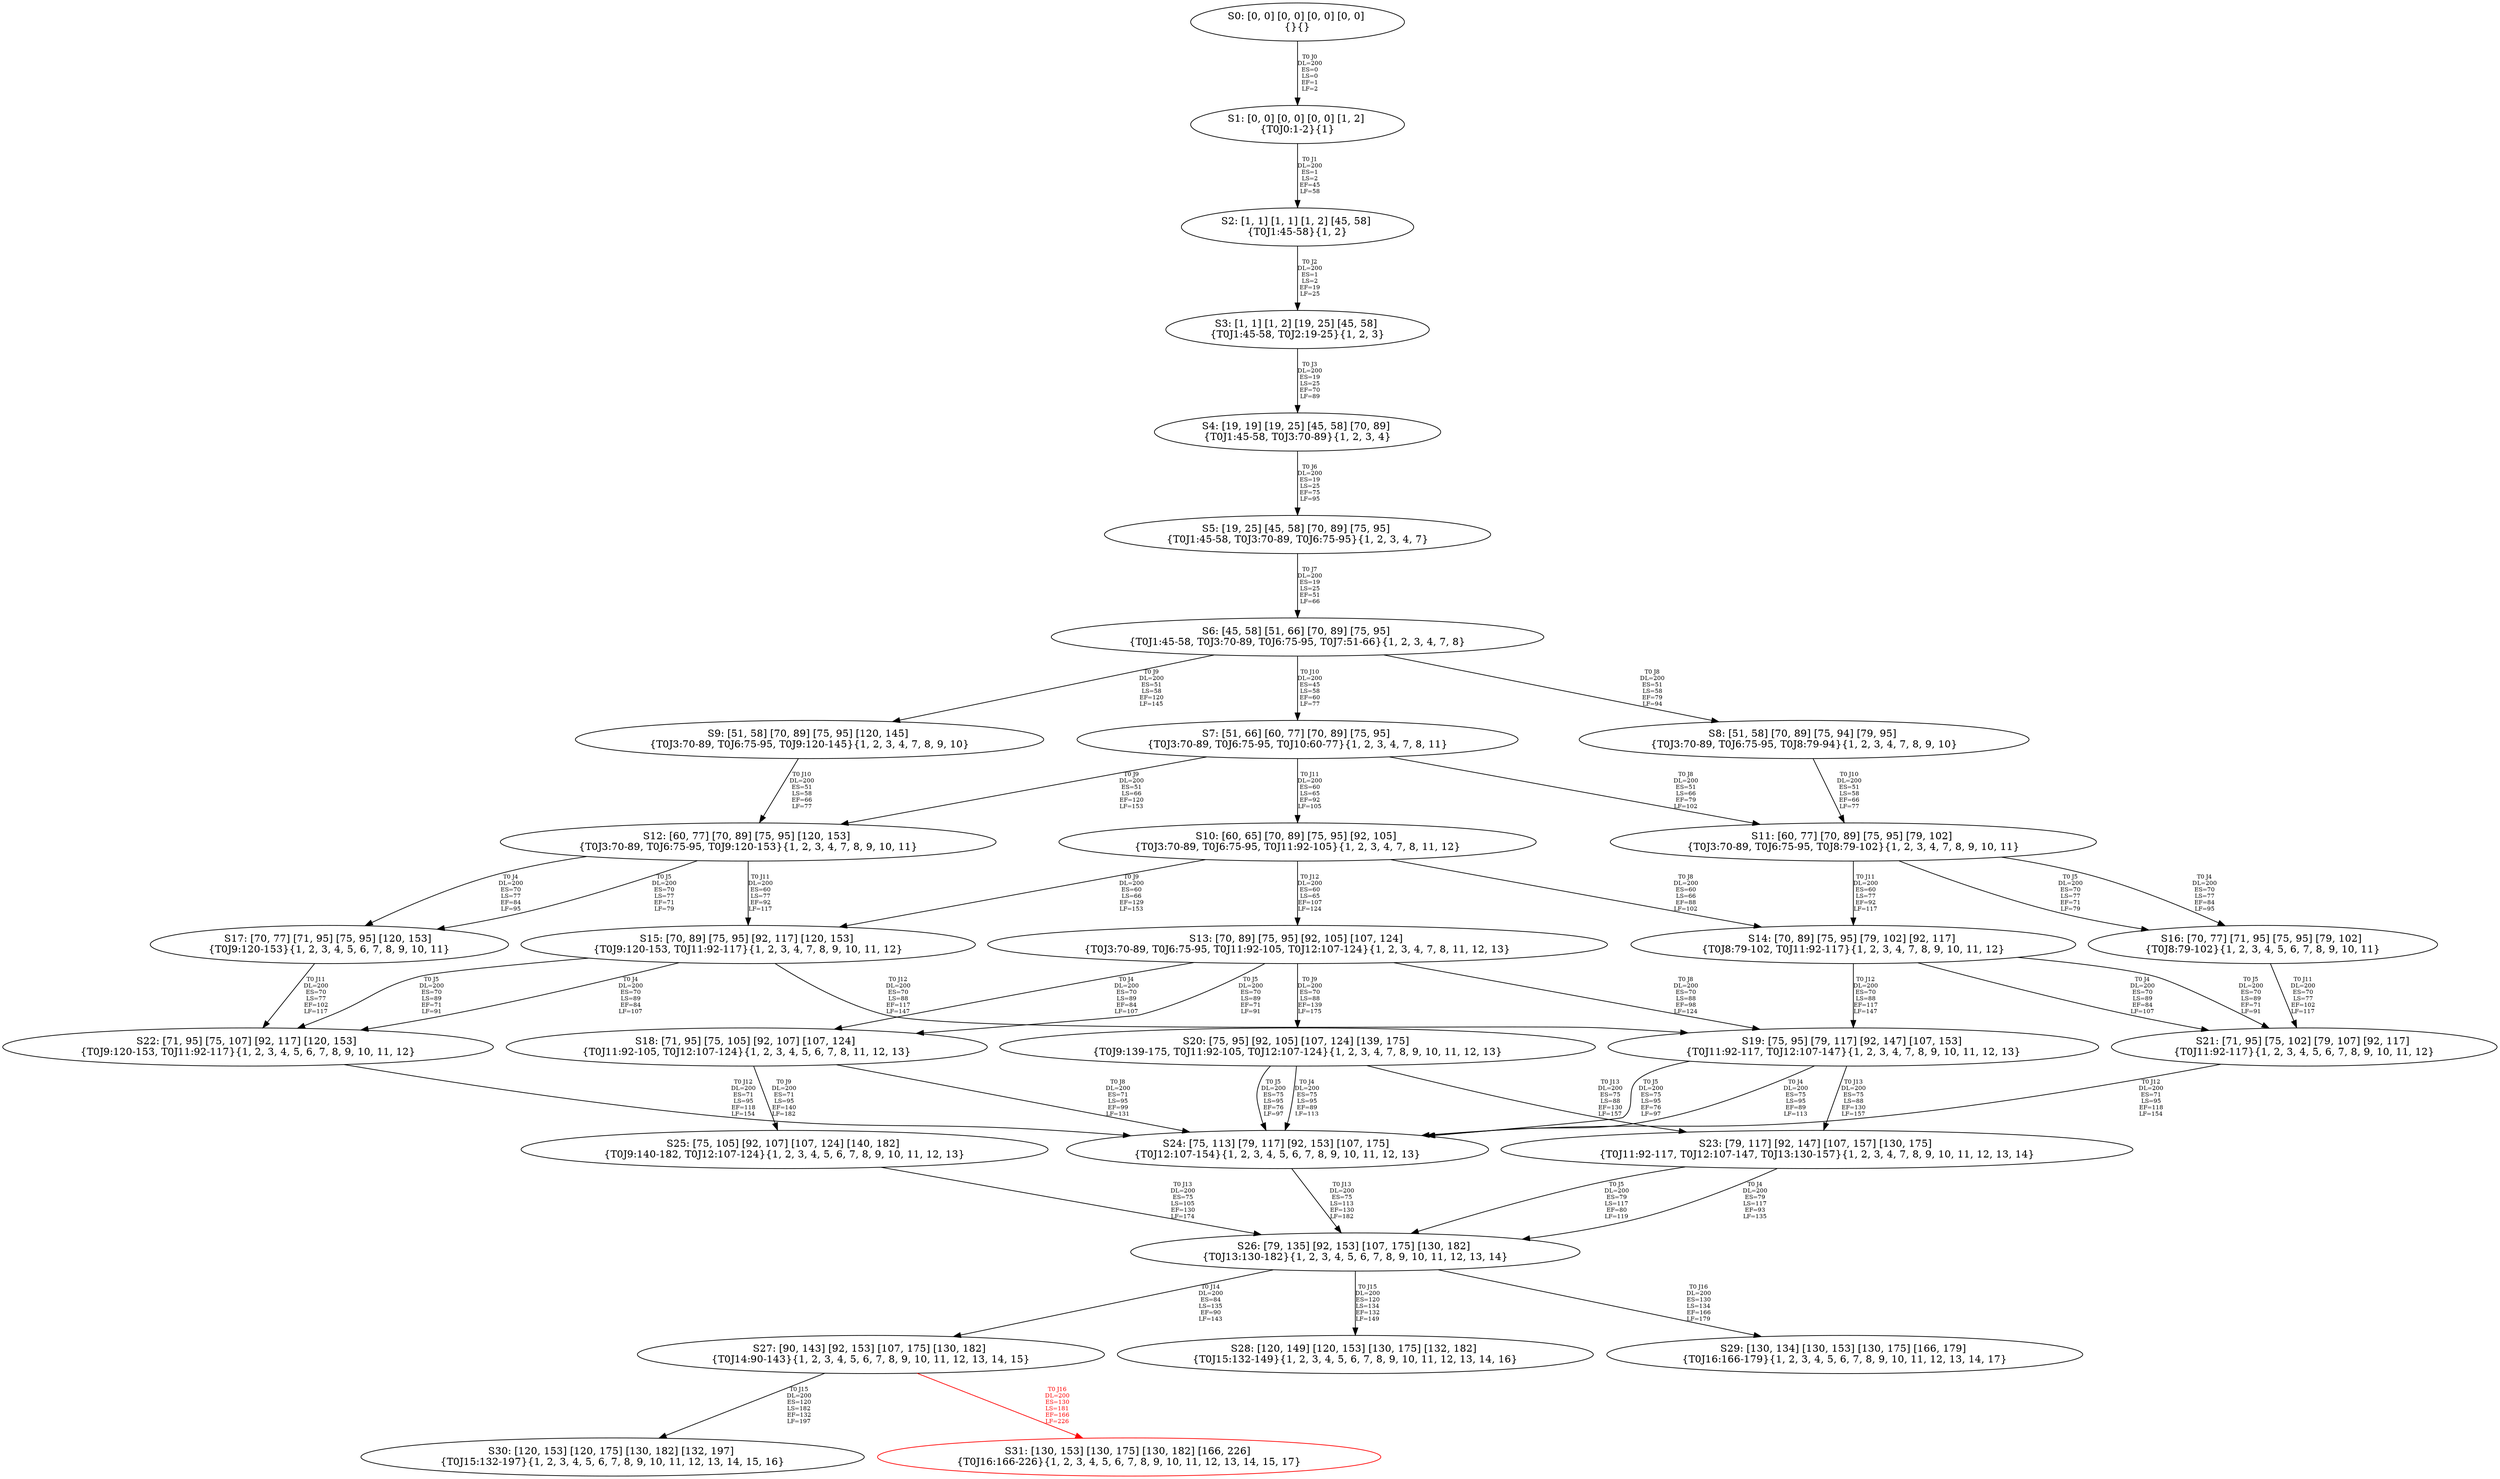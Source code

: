 digraph {
	S0[label="S0: [0, 0] [0, 0] [0, 0] [0, 0] \n{}{}"];
	S1[label="S1: [0, 0] [0, 0] [0, 0] [1, 2] \n{T0J0:1-2}{1}"];
	S2[label="S2: [1, 1] [1, 1] [1, 2] [45, 58] \n{T0J1:45-58}{1, 2}"];
	S3[label="S3: [1, 1] [1, 2] [19, 25] [45, 58] \n{T0J1:45-58, T0J2:19-25}{1, 2, 3}"];
	S4[label="S4: [19, 19] [19, 25] [45, 58] [70, 89] \n{T0J1:45-58, T0J3:70-89}{1, 2, 3, 4}"];
	S5[label="S5: [19, 25] [45, 58] [70, 89] [75, 95] \n{T0J1:45-58, T0J3:70-89, T0J6:75-95}{1, 2, 3, 4, 7}"];
	S6[label="S6: [45, 58] [51, 66] [70, 89] [75, 95] \n{T0J1:45-58, T0J3:70-89, T0J6:75-95, T0J7:51-66}{1, 2, 3, 4, 7, 8}"];
	S7[label="S7: [51, 66] [60, 77] [70, 89] [75, 95] \n{T0J3:70-89, T0J6:75-95, T0J10:60-77}{1, 2, 3, 4, 7, 8, 11}"];
	S8[label="S8: [51, 58] [70, 89] [75, 94] [79, 95] \n{T0J3:70-89, T0J6:75-95, T0J8:79-94}{1, 2, 3, 4, 7, 8, 9, 10}"];
	S9[label="S9: [51, 58] [70, 89] [75, 95] [120, 145] \n{T0J3:70-89, T0J6:75-95, T0J9:120-145}{1, 2, 3, 4, 7, 8, 9, 10}"];
	S10[label="S10: [60, 65] [70, 89] [75, 95] [92, 105] \n{T0J3:70-89, T0J6:75-95, T0J11:92-105}{1, 2, 3, 4, 7, 8, 11, 12}"];
	S11[label="S11: [60, 77] [70, 89] [75, 95] [79, 102] \n{T0J3:70-89, T0J6:75-95, T0J8:79-102}{1, 2, 3, 4, 7, 8, 9, 10, 11}"];
	S12[label="S12: [60, 77] [70, 89] [75, 95] [120, 153] \n{T0J3:70-89, T0J6:75-95, T0J9:120-153}{1, 2, 3, 4, 7, 8, 9, 10, 11}"];
	S13[label="S13: [70, 89] [75, 95] [92, 105] [107, 124] \n{T0J3:70-89, T0J6:75-95, T0J11:92-105, T0J12:107-124}{1, 2, 3, 4, 7, 8, 11, 12, 13}"];
	S14[label="S14: [70, 89] [75, 95] [79, 102] [92, 117] \n{T0J8:79-102, T0J11:92-117}{1, 2, 3, 4, 7, 8, 9, 10, 11, 12}"];
	S15[label="S15: [70, 89] [75, 95] [92, 117] [120, 153] \n{T0J9:120-153, T0J11:92-117}{1, 2, 3, 4, 7, 8, 9, 10, 11, 12}"];
	S16[label="S16: [70, 77] [71, 95] [75, 95] [79, 102] \n{T0J8:79-102}{1, 2, 3, 4, 5, 6, 7, 8, 9, 10, 11}"];
	S17[label="S17: [70, 77] [71, 95] [75, 95] [120, 153] \n{T0J9:120-153}{1, 2, 3, 4, 5, 6, 7, 8, 9, 10, 11}"];
	S18[label="S18: [71, 95] [75, 105] [92, 107] [107, 124] \n{T0J11:92-105, T0J12:107-124}{1, 2, 3, 4, 5, 6, 7, 8, 11, 12, 13}"];
	S19[label="S19: [75, 95] [79, 117] [92, 147] [107, 153] \n{T0J11:92-117, T0J12:107-147}{1, 2, 3, 4, 7, 8, 9, 10, 11, 12, 13}"];
	S20[label="S20: [75, 95] [92, 105] [107, 124] [139, 175] \n{T0J9:139-175, T0J11:92-105, T0J12:107-124}{1, 2, 3, 4, 7, 8, 9, 10, 11, 12, 13}"];
	S21[label="S21: [71, 95] [75, 102] [79, 107] [92, 117] \n{T0J11:92-117}{1, 2, 3, 4, 5, 6, 7, 8, 9, 10, 11, 12}"];
	S22[label="S22: [71, 95] [75, 107] [92, 117] [120, 153] \n{T0J9:120-153, T0J11:92-117}{1, 2, 3, 4, 5, 6, 7, 8, 9, 10, 11, 12}"];
	S23[label="S23: [79, 117] [92, 147] [107, 157] [130, 175] \n{T0J11:92-117, T0J12:107-147, T0J13:130-157}{1, 2, 3, 4, 7, 8, 9, 10, 11, 12, 13, 14}"];
	S24[label="S24: [75, 113] [79, 117] [92, 153] [107, 175] \n{T0J12:107-154}{1, 2, 3, 4, 5, 6, 7, 8, 9, 10, 11, 12, 13}"];
	S25[label="S25: [75, 105] [92, 107] [107, 124] [140, 182] \n{T0J9:140-182, T0J12:107-124}{1, 2, 3, 4, 5, 6, 7, 8, 9, 10, 11, 12, 13}"];
	S26[label="S26: [79, 135] [92, 153] [107, 175] [130, 182] \n{T0J13:130-182}{1, 2, 3, 4, 5, 6, 7, 8, 9, 10, 11, 12, 13, 14}"];
	S27[label="S27: [90, 143] [92, 153] [107, 175] [130, 182] \n{T0J14:90-143}{1, 2, 3, 4, 5, 6, 7, 8, 9, 10, 11, 12, 13, 14, 15}"];
	S28[label="S28: [120, 149] [120, 153] [130, 175] [132, 182] \n{T0J15:132-149}{1, 2, 3, 4, 5, 6, 7, 8, 9, 10, 11, 12, 13, 14, 16}"];
	S29[label="S29: [130, 134] [130, 153] [130, 175] [166, 179] \n{T0J16:166-179}{1, 2, 3, 4, 5, 6, 7, 8, 9, 10, 11, 12, 13, 14, 17}"];
	S30[label="S30: [120, 153] [120, 175] [130, 182] [132, 197] \n{T0J15:132-197}{1, 2, 3, 4, 5, 6, 7, 8, 9, 10, 11, 12, 13, 14, 15, 16}"];
	S31[label="S31: [130, 153] [130, 175] [130, 182] [166, 226] \n{T0J16:166-226}{1, 2, 3, 4, 5, 6, 7, 8, 9, 10, 11, 12, 13, 14, 15, 17}"];
	S0 -> S1[label="T0 J0\nDL=200\nES=0\nLS=0\nEF=1\nLF=2",fontsize=8];
	S1 -> S2[label="T0 J1\nDL=200\nES=1\nLS=2\nEF=45\nLF=58",fontsize=8];
	S2 -> S3[label="T0 J2\nDL=200\nES=1\nLS=2\nEF=19\nLF=25",fontsize=8];
	S3 -> S4[label="T0 J3\nDL=200\nES=19\nLS=25\nEF=70\nLF=89",fontsize=8];
	S4 -> S5[label="T0 J6\nDL=200\nES=19\nLS=25\nEF=75\nLF=95",fontsize=8];
	S5 -> S6[label="T0 J7\nDL=200\nES=19\nLS=25\nEF=51\nLF=66",fontsize=8];
	S6 -> S8[label="T0 J8\nDL=200\nES=51\nLS=58\nEF=79\nLF=94",fontsize=8];
	S6 -> S9[label="T0 J9\nDL=200\nES=51\nLS=58\nEF=120\nLF=145",fontsize=8];
	S6 -> S7[label="T0 J10\nDL=200\nES=45\nLS=58\nEF=60\nLF=77",fontsize=8];
	S7 -> S11[label="T0 J8\nDL=200\nES=51\nLS=66\nEF=79\nLF=102",fontsize=8];
	S7 -> S12[label="T0 J9\nDL=200\nES=51\nLS=66\nEF=120\nLF=153",fontsize=8];
	S7 -> S10[label="T0 J11\nDL=200\nES=60\nLS=65\nEF=92\nLF=105",fontsize=8];
	S8 -> S11[label="T0 J10\nDL=200\nES=51\nLS=58\nEF=66\nLF=77",fontsize=8];
	S9 -> S12[label="T0 J10\nDL=200\nES=51\nLS=58\nEF=66\nLF=77",fontsize=8];
	S10 -> S14[label="T0 J8\nDL=200\nES=60\nLS=66\nEF=88\nLF=102",fontsize=8];
	S10 -> S15[label="T0 J9\nDL=200\nES=60\nLS=66\nEF=129\nLF=153",fontsize=8];
	S10 -> S13[label="T0 J12\nDL=200\nES=60\nLS=65\nEF=107\nLF=124",fontsize=8];
	S11 -> S16[label="T0 J4\nDL=200\nES=70\nLS=77\nEF=84\nLF=95",fontsize=8];
	S11 -> S16[label="T0 J5\nDL=200\nES=70\nLS=77\nEF=71\nLF=79",fontsize=8];
	S11 -> S14[label="T0 J11\nDL=200\nES=60\nLS=77\nEF=92\nLF=117",fontsize=8];
	S12 -> S17[label="T0 J4\nDL=200\nES=70\nLS=77\nEF=84\nLF=95",fontsize=8];
	S12 -> S17[label="T0 J5\nDL=200\nES=70\nLS=77\nEF=71\nLF=79",fontsize=8];
	S12 -> S15[label="T0 J11\nDL=200\nES=60\nLS=77\nEF=92\nLF=117",fontsize=8];
	S13 -> S18[label="T0 J4\nDL=200\nES=70\nLS=89\nEF=84\nLF=107",fontsize=8];
	S13 -> S18[label="T0 J5\nDL=200\nES=70\nLS=89\nEF=71\nLF=91",fontsize=8];
	S13 -> S19[label="T0 J8\nDL=200\nES=70\nLS=88\nEF=98\nLF=124",fontsize=8];
	S13 -> S20[label="T0 J9\nDL=200\nES=70\nLS=88\nEF=139\nLF=175",fontsize=8];
	S14 -> S21[label="T0 J4\nDL=200\nES=70\nLS=89\nEF=84\nLF=107",fontsize=8];
	S14 -> S21[label="T0 J5\nDL=200\nES=70\nLS=89\nEF=71\nLF=91",fontsize=8];
	S14 -> S19[label="T0 J12\nDL=200\nES=70\nLS=88\nEF=117\nLF=147",fontsize=8];
	S15 -> S22[label="T0 J4\nDL=200\nES=70\nLS=89\nEF=84\nLF=107",fontsize=8];
	S15 -> S22[label="T0 J5\nDL=200\nES=70\nLS=89\nEF=71\nLF=91",fontsize=8];
	S15 -> S19[label="T0 J12\nDL=200\nES=70\nLS=88\nEF=117\nLF=147",fontsize=8];
	S16 -> S21[label="T0 J11\nDL=200\nES=70\nLS=77\nEF=102\nLF=117",fontsize=8];
	S17 -> S22[label="T0 J11\nDL=200\nES=70\nLS=77\nEF=102\nLF=117",fontsize=8];
	S18 -> S24[label="T0 J8\nDL=200\nES=71\nLS=95\nEF=99\nLF=131",fontsize=8];
	S18 -> S25[label="T0 J9\nDL=200\nES=71\nLS=95\nEF=140\nLF=182",fontsize=8];
	S19 -> S24[label="T0 J4\nDL=200\nES=75\nLS=95\nEF=89\nLF=113",fontsize=8];
	S19 -> S24[label="T0 J5\nDL=200\nES=75\nLS=95\nEF=76\nLF=97",fontsize=8];
	S19 -> S23[label="T0 J13\nDL=200\nES=75\nLS=88\nEF=130\nLF=157",fontsize=8];
	S20 -> S24[label="T0 J4\nDL=200\nES=75\nLS=95\nEF=89\nLF=113",fontsize=8];
	S20 -> S24[label="T0 J5\nDL=200\nES=75\nLS=95\nEF=76\nLF=97",fontsize=8];
	S20 -> S23[label="T0 J13\nDL=200\nES=75\nLS=88\nEF=130\nLF=157",fontsize=8];
	S21 -> S24[label="T0 J12\nDL=200\nES=71\nLS=95\nEF=118\nLF=154",fontsize=8];
	S22 -> S24[label="T0 J12\nDL=200\nES=71\nLS=95\nEF=118\nLF=154",fontsize=8];
	S23 -> S26[label="T0 J4\nDL=200\nES=79\nLS=117\nEF=93\nLF=135",fontsize=8];
	S23 -> S26[label="T0 J5\nDL=200\nES=79\nLS=117\nEF=80\nLF=119",fontsize=8];
	S24 -> S26[label="T0 J13\nDL=200\nES=75\nLS=113\nEF=130\nLF=182",fontsize=8];
	S25 -> S26[label="T0 J13\nDL=200\nES=75\nLS=105\nEF=130\nLF=174",fontsize=8];
	S26 -> S27[label="T0 J14\nDL=200\nES=84\nLS=135\nEF=90\nLF=143",fontsize=8];
	S26 -> S28[label="T0 J15\nDL=200\nES=120\nLS=134\nEF=132\nLF=149",fontsize=8];
	S26 -> S29[label="T0 J16\nDL=200\nES=130\nLS=134\nEF=166\nLF=179",fontsize=8];
	S27 -> S30[label="T0 J15\nDL=200\nES=120\nLS=182\nEF=132\nLF=197",fontsize=8];
	S27 -> S31[label="T0 J16\nDL=200\nES=130\nLS=181\nEF=166\nLF=226",color=Red,fontcolor=Red,fontsize=8];
S31[color=Red];
}
